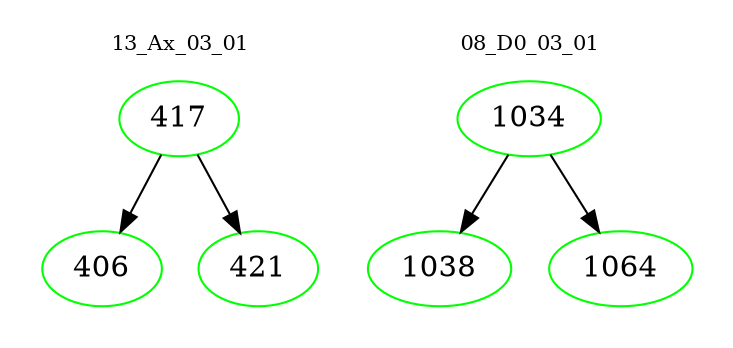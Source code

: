 digraph{
subgraph cluster_0 {
color = white
label = "13_Ax_03_01";
fontsize=10;
T0_417 [label="417", color="green"]
T0_417 -> T0_406 [color="black"]
T0_406 [label="406", color="green"]
T0_417 -> T0_421 [color="black"]
T0_421 [label="421", color="green"]
}
subgraph cluster_1 {
color = white
label = "08_D0_03_01";
fontsize=10;
T1_1034 [label="1034", color="green"]
T1_1034 -> T1_1038 [color="black"]
T1_1038 [label="1038", color="green"]
T1_1034 -> T1_1064 [color="black"]
T1_1064 [label="1064", color="green"]
}
}
